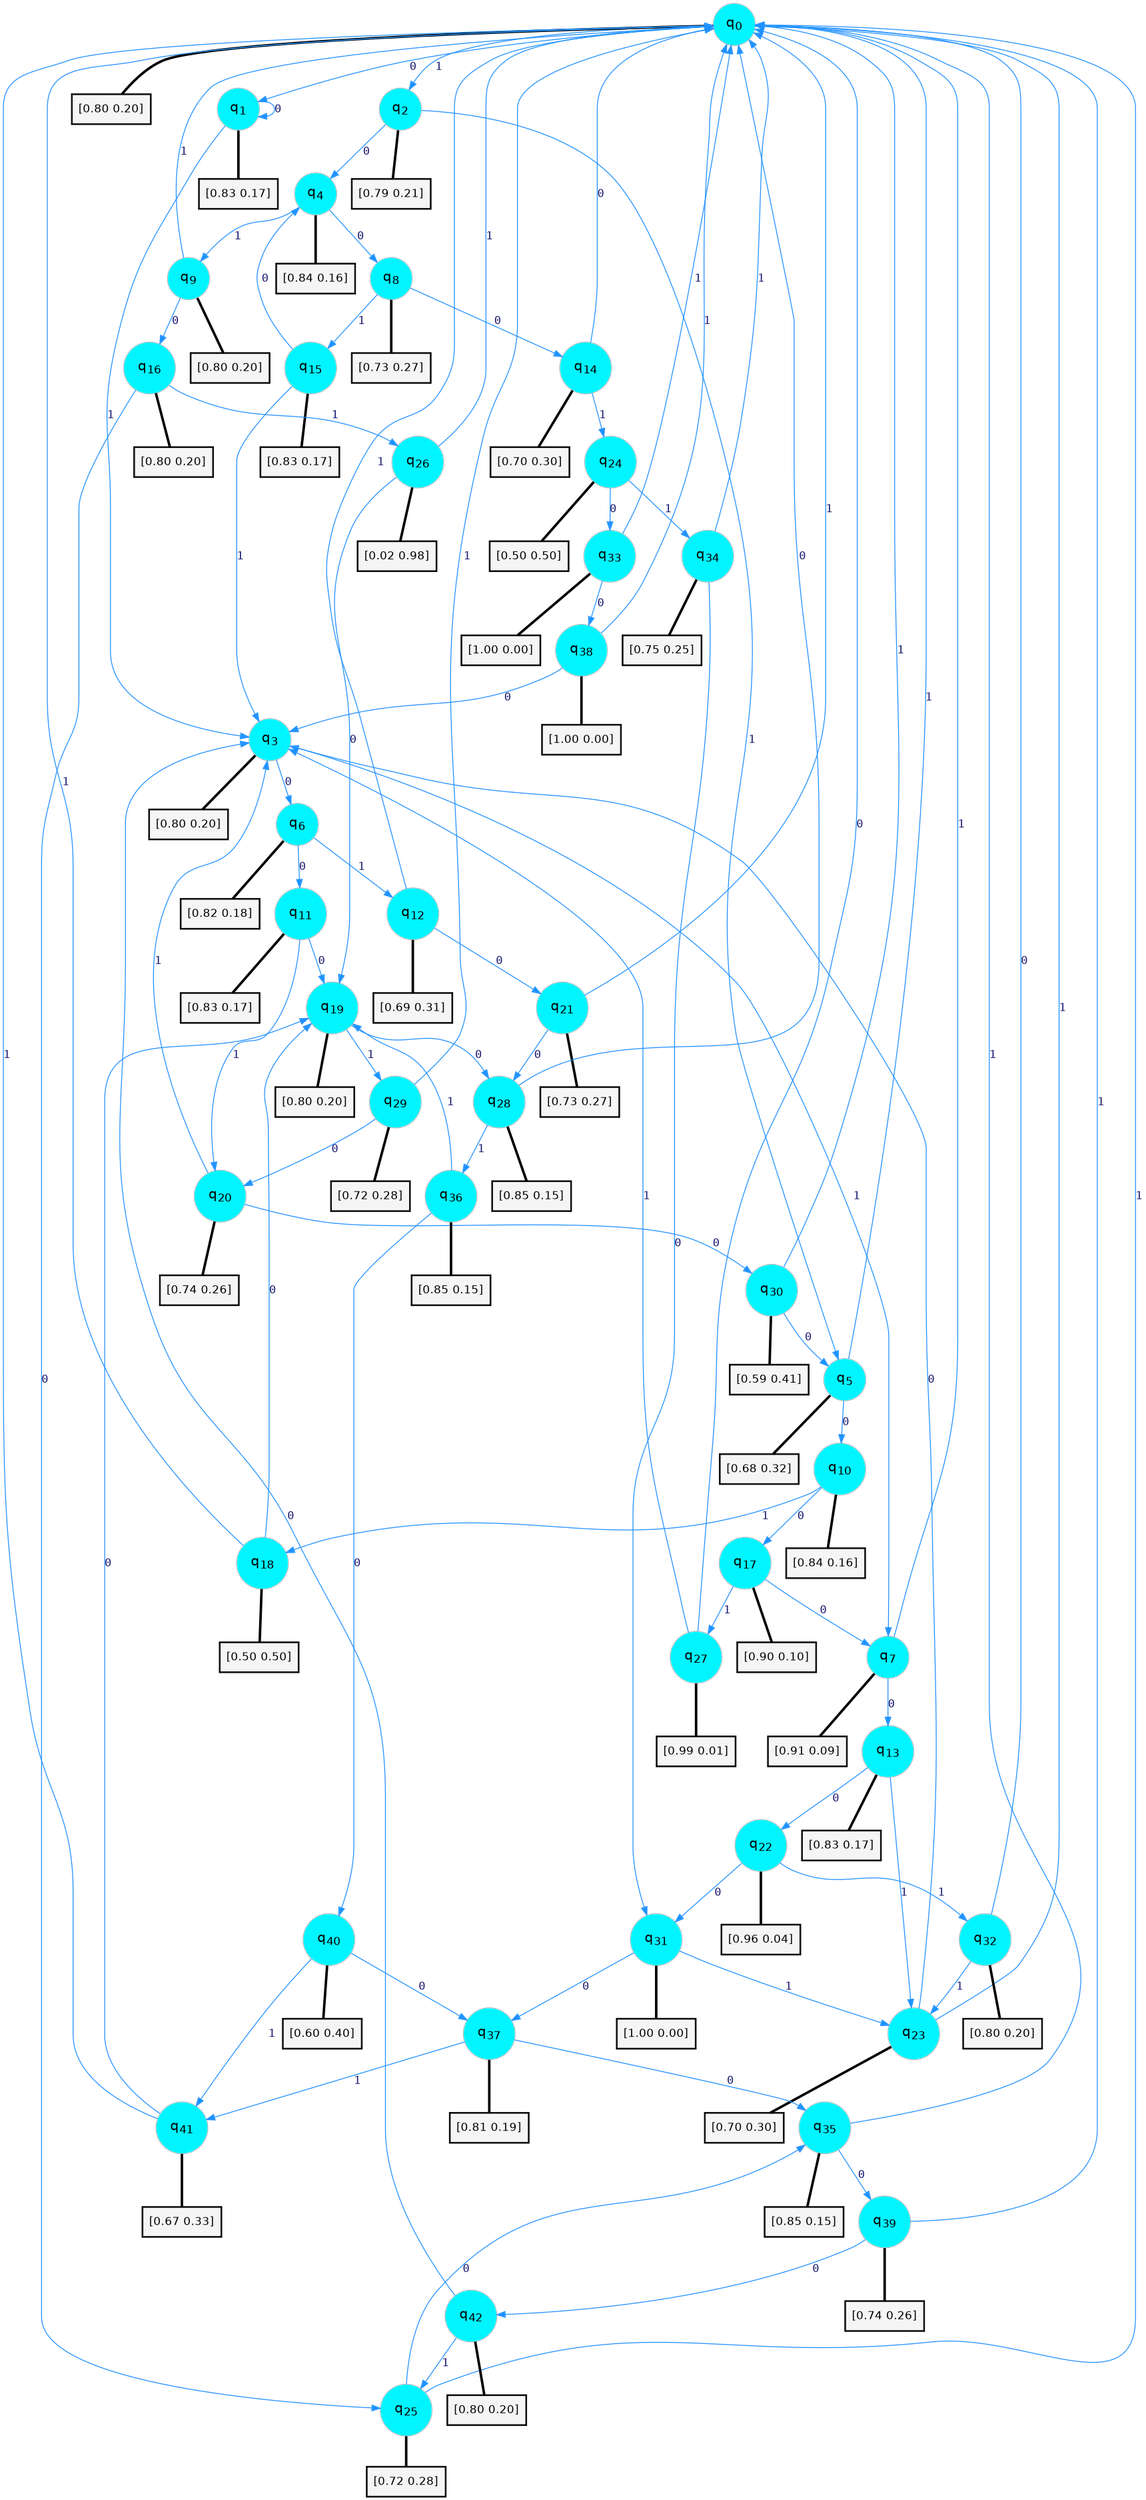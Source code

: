 digraph G {
graph [
bgcolor=transparent, dpi=300, rankdir=TD, size="40,25"];
node [
color=gray, fillcolor=turquoise1, fontcolor=black, fontname=Helvetica, fontsize=16, fontweight=bold, shape=circle, style=filled];
edge [
arrowsize=1, color=dodgerblue1, fontcolor=midnightblue, fontname=courier, fontweight=bold, penwidth=1, style=solid, weight=20];
0[label=<q<SUB>0</SUB>>];
1[label=<q<SUB>1</SUB>>];
2[label=<q<SUB>2</SUB>>];
3[label=<q<SUB>3</SUB>>];
4[label=<q<SUB>4</SUB>>];
5[label=<q<SUB>5</SUB>>];
6[label=<q<SUB>6</SUB>>];
7[label=<q<SUB>7</SUB>>];
8[label=<q<SUB>8</SUB>>];
9[label=<q<SUB>9</SUB>>];
10[label=<q<SUB>10</SUB>>];
11[label=<q<SUB>11</SUB>>];
12[label=<q<SUB>12</SUB>>];
13[label=<q<SUB>13</SUB>>];
14[label=<q<SUB>14</SUB>>];
15[label=<q<SUB>15</SUB>>];
16[label=<q<SUB>16</SUB>>];
17[label=<q<SUB>17</SUB>>];
18[label=<q<SUB>18</SUB>>];
19[label=<q<SUB>19</SUB>>];
20[label=<q<SUB>20</SUB>>];
21[label=<q<SUB>21</SUB>>];
22[label=<q<SUB>22</SUB>>];
23[label=<q<SUB>23</SUB>>];
24[label=<q<SUB>24</SUB>>];
25[label=<q<SUB>25</SUB>>];
26[label=<q<SUB>26</SUB>>];
27[label=<q<SUB>27</SUB>>];
28[label=<q<SUB>28</SUB>>];
29[label=<q<SUB>29</SUB>>];
30[label=<q<SUB>30</SUB>>];
31[label=<q<SUB>31</SUB>>];
32[label=<q<SUB>32</SUB>>];
33[label=<q<SUB>33</SUB>>];
34[label=<q<SUB>34</SUB>>];
35[label=<q<SUB>35</SUB>>];
36[label=<q<SUB>36</SUB>>];
37[label=<q<SUB>37</SUB>>];
38[label=<q<SUB>38</SUB>>];
39[label=<q<SUB>39</SUB>>];
40[label=<q<SUB>40</SUB>>];
41[label=<q<SUB>41</SUB>>];
42[label=<q<SUB>42</SUB>>];
43[label="[0.80 0.20]", shape=box,fontcolor=black, fontname=Helvetica, fontsize=14, penwidth=2, fillcolor=whitesmoke,color=black];
44[label="[0.83 0.17]", shape=box,fontcolor=black, fontname=Helvetica, fontsize=14, penwidth=2, fillcolor=whitesmoke,color=black];
45[label="[0.79 0.21]", shape=box,fontcolor=black, fontname=Helvetica, fontsize=14, penwidth=2, fillcolor=whitesmoke,color=black];
46[label="[0.80 0.20]", shape=box,fontcolor=black, fontname=Helvetica, fontsize=14, penwidth=2, fillcolor=whitesmoke,color=black];
47[label="[0.84 0.16]", shape=box,fontcolor=black, fontname=Helvetica, fontsize=14, penwidth=2, fillcolor=whitesmoke,color=black];
48[label="[0.68 0.32]", shape=box,fontcolor=black, fontname=Helvetica, fontsize=14, penwidth=2, fillcolor=whitesmoke,color=black];
49[label="[0.82 0.18]", shape=box,fontcolor=black, fontname=Helvetica, fontsize=14, penwidth=2, fillcolor=whitesmoke,color=black];
50[label="[0.91 0.09]", shape=box,fontcolor=black, fontname=Helvetica, fontsize=14, penwidth=2, fillcolor=whitesmoke,color=black];
51[label="[0.73 0.27]", shape=box,fontcolor=black, fontname=Helvetica, fontsize=14, penwidth=2, fillcolor=whitesmoke,color=black];
52[label="[0.80 0.20]", shape=box,fontcolor=black, fontname=Helvetica, fontsize=14, penwidth=2, fillcolor=whitesmoke,color=black];
53[label="[0.84 0.16]", shape=box,fontcolor=black, fontname=Helvetica, fontsize=14, penwidth=2, fillcolor=whitesmoke,color=black];
54[label="[0.83 0.17]", shape=box,fontcolor=black, fontname=Helvetica, fontsize=14, penwidth=2, fillcolor=whitesmoke,color=black];
55[label="[0.69 0.31]", shape=box,fontcolor=black, fontname=Helvetica, fontsize=14, penwidth=2, fillcolor=whitesmoke,color=black];
56[label="[0.83 0.17]", shape=box,fontcolor=black, fontname=Helvetica, fontsize=14, penwidth=2, fillcolor=whitesmoke,color=black];
57[label="[0.70 0.30]", shape=box,fontcolor=black, fontname=Helvetica, fontsize=14, penwidth=2, fillcolor=whitesmoke,color=black];
58[label="[0.83 0.17]", shape=box,fontcolor=black, fontname=Helvetica, fontsize=14, penwidth=2, fillcolor=whitesmoke,color=black];
59[label="[0.80 0.20]", shape=box,fontcolor=black, fontname=Helvetica, fontsize=14, penwidth=2, fillcolor=whitesmoke,color=black];
60[label="[0.90 0.10]", shape=box,fontcolor=black, fontname=Helvetica, fontsize=14, penwidth=2, fillcolor=whitesmoke,color=black];
61[label="[0.50 0.50]", shape=box,fontcolor=black, fontname=Helvetica, fontsize=14, penwidth=2, fillcolor=whitesmoke,color=black];
62[label="[0.80 0.20]", shape=box,fontcolor=black, fontname=Helvetica, fontsize=14, penwidth=2, fillcolor=whitesmoke,color=black];
63[label="[0.74 0.26]", shape=box,fontcolor=black, fontname=Helvetica, fontsize=14, penwidth=2, fillcolor=whitesmoke,color=black];
64[label="[0.73 0.27]", shape=box,fontcolor=black, fontname=Helvetica, fontsize=14, penwidth=2, fillcolor=whitesmoke,color=black];
65[label="[0.96 0.04]", shape=box,fontcolor=black, fontname=Helvetica, fontsize=14, penwidth=2, fillcolor=whitesmoke,color=black];
66[label="[0.70 0.30]", shape=box,fontcolor=black, fontname=Helvetica, fontsize=14, penwidth=2, fillcolor=whitesmoke,color=black];
67[label="[0.50 0.50]", shape=box,fontcolor=black, fontname=Helvetica, fontsize=14, penwidth=2, fillcolor=whitesmoke,color=black];
68[label="[0.72 0.28]", shape=box,fontcolor=black, fontname=Helvetica, fontsize=14, penwidth=2, fillcolor=whitesmoke,color=black];
69[label="[0.02 0.98]", shape=box,fontcolor=black, fontname=Helvetica, fontsize=14, penwidth=2, fillcolor=whitesmoke,color=black];
70[label="[0.99 0.01]", shape=box,fontcolor=black, fontname=Helvetica, fontsize=14, penwidth=2, fillcolor=whitesmoke,color=black];
71[label="[0.85 0.15]", shape=box,fontcolor=black, fontname=Helvetica, fontsize=14, penwidth=2, fillcolor=whitesmoke,color=black];
72[label="[0.72 0.28]", shape=box,fontcolor=black, fontname=Helvetica, fontsize=14, penwidth=2, fillcolor=whitesmoke,color=black];
73[label="[0.59 0.41]", shape=box,fontcolor=black, fontname=Helvetica, fontsize=14, penwidth=2, fillcolor=whitesmoke,color=black];
74[label="[1.00 0.00]", shape=box,fontcolor=black, fontname=Helvetica, fontsize=14, penwidth=2, fillcolor=whitesmoke,color=black];
75[label="[0.80 0.20]", shape=box,fontcolor=black, fontname=Helvetica, fontsize=14, penwidth=2, fillcolor=whitesmoke,color=black];
76[label="[1.00 0.00]", shape=box,fontcolor=black, fontname=Helvetica, fontsize=14, penwidth=2, fillcolor=whitesmoke,color=black];
77[label="[0.75 0.25]", shape=box,fontcolor=black, fontname=Helvetica, fontsize=14, penwidth=2, fillcolor=whitesmoke,color=black];
78[label="[0.85 0.15]", shape=box,fontcolor=black, fontname=Helvetica, fontsize=14, penwidth=2, fillcolor=whitesmoke,color=black];
79[label="[0.85 0.15]", shape=box,fontcolor=black, fontname=Helvetica, fontsize=14, penwidth=2, fillcolor=whitesmoke,color=black];
80[label="[0.81 0.19]", shape=box,fontcolor=black, fontname=Helvetica, fontsize=14, penwidth=2, fillcolor=whitesmoke,color=black];
81[label="[1.00 0.00]", shape=box,fontcolor=black, fontname=Helvetica, fontsize=14, penwidth=2, fillcolor=whitesmoke,color=black];
82[label="[0.74 0.26]", shape=box,fontcolor=black, fontname=Helvetica, fontsize=14, penwidth=2, fillcolor=whitesmoke,color=black];
83[label="[0.60 0.40]", shape=box,fontcolor=black, fontname=Helvetica, fontsize=14, penwidth=2, fillcolor=whitesmoke,color=black];
84[label="[0.67 0.33]", shape=box,fontcolor=black, fontname=Helvetica, fontsize=14, penwidth=2, fillcolor=whitesmoke,color=black];
85[label="[0.80 0.20]", shape=box,fontcolor=black, fontname=Helvetica, fontsize=14, penwidth=2, fillcolor=whitesmoke,color=black];
0->1 [label=0];
0->2 [label=1];
0->43 [arrowhead=none, penwidth=3,color=black];
1->1 [label=0];
1->3 [label=1];
1->44 [arrowhead=none, penwidth=3,color=black];
2->4 [label=0];
2->5 [label=1];
2->45 [arrowhead=none, penwidth=3,color=black];
3->6 [label=0];
3->7 [label=1];
3->46 [arrowhead=none, penwidth=3,color=black];
4->8 [label=0];
4->9 [label=1];
4->47 [arrowhead=none, penwidth=3,color=black];
5->10 [label=0];
5->0 [label=1];
5->48 [arrowhead=none, penwidth=3,color=black];
6->11 [label=0];
6->12 [label=1];
6->49 [arrowhead=none, penwidth=3,color=black];
7->13 [label=0];
7->0 [label=1];
7->50 [arrowhead=none, penwidth=3,color=black];
8->14 [label=0];
8->15 [label=1];
8->51 [arrowhead=none, penwidth=3,color=black];
9->16 [label=0];
9->0 [label=1];
9->52 [arrowhead=none, penwidth=3,color=black];
10->17 [label=0];
10->18 [label=1];
10->53 [arrowhead=none, penwidth=3,color=black];
11->19 [label=0];
11->20 [label=1];
11->54 [arrowhead=none, penwidth=3,color=black];
12->21 [label=0];
12->0 [label=1];
12->55 [arrowhead=none, penwidth=3,color=black];
13->22 [label=0];
13->23 [label=1];
13->56 [arrowhead=none, penwidth=3,color=black];
14->0 [label=0];
14->24 [label=1];
14->57 [arrowhead=none, penwidth=3,color=black];
15->4 [label=0];
15->3 [label=1];
15->58 [arrowhead=none, penwidth=3,color=black];
16->25 [label=0];
16->26 [label=1];
16->59 [arrowhead=none, penwidth=3,color=black];
17->7 [label=0];
17->27 [label=1];
17->60 [arrowhead=none, penwidth=3,color=black];
18->19 [label=0];
18->0 [label=1];
18->61 [arrowhead=none, penwidth=3,color=black];
19->28 [label=0];
19->29 [label=1];
19->62 [arrowhead=none, penwidth=3,color=black];
20->30 [label=0];
20->3 [label=1];
20->63 [arrowhead=none, penwidth=3,color=black];
21->28 [label=0];
21->0 [label=1];
21->64 [arrowhead=none, penwidth=3,color=black];
22->31 [label=0];
22->32 [label=1];
22->65 [arrowhead=none, penwidth=3,color=black];
23->3 [label=0];
23->0 [label=1];
23->66 [arrowhead=none, penwidth=3,color=black];
24->33 [label=0];
24->34 [label=1];
24->67 [arrowhead=none, penwidth=3,color=black];
25->35 [label=0];
25->0 [label=1];
25->68 [arrowhead=none, penwidth=3,color=black];
26->19 [label=0];
26->0 [label=1];
26->69 [arrowhead=none, penwidth=3,color=black];
27->0 [label=0];
27->3 [label=1];
27->70 [arrowhead=none, penwidth=3,color=black];
28->0 [label=0];
28->36 [label=1];
28->71 [arrowhead=none, penwidth=3,color=black];
29->20 [label=0];
29->0 [label=1];
29->72 [arrowhead=none, penwidth=3,color=black];
30->5 [label=0];
30->0 [label=1];
30->73 [arrowhead=none, penwidth=3,color=black];
31->37 [label=0];
31->23 [label=1];
31->74 [arrowhead=none, penwidth=3,color=black];
32->0 [label=0];
32->23 [label=1];
32->75 [arrowhead=none, penwidth=3,color=black];
33->38 [label=0];
33->0 [label=1];
33->76 [arrowhead=none, penwidth=3,color=black];
34->31 [label=0];
34->0 [label=1];
34->77 [arrowhead=none, penwidth=3,color=black];
35->39 [label=0];
35->0 [label=1];
35->78 [arrowhead=none, penwidth=3,color=black];
36->40 [label=0];
36->19 [label=1];
36->79 [arrowhead=none, penwidth=3,color=black];
37->35 [label=0];
37->41 [label=1];
37->80 [arrowhead=none, penwidth=3,color=black];
38->3 [label=0];
38->0 [label=1];
38->81 [arrowhead=none, penwidth=3,color=black];
39->42 [label=0];
39->0 [label=1];
39->82 [arrowhead=none, penwidth=3,color=black];
40->37 [label=0];
40->41 [label=1];
40->83 [arrowhead=none, penwidth=3,color=black];
41->19 [label=0];
41->0 [label=1];
41->84 [arrowhead=none, penwidth=3,color=black];
42->3 [label=0];
42->25 [label=1];
42->85 [arrowhead=none, penwidth=3,color=black];
}
